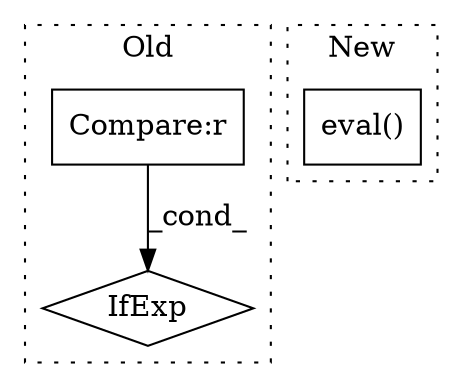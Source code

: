 digraph G {
subgraph cluster0 {
1 [label="IfExp" a="51" s="965,982" l="4,6" shape="diamond"];
3 [label="Compare:r" a="40" s="969" l="13" shape="box"];
label = "Old";
style="dotted";
}
subgraph cluster1 {
2 [label="eval()" a="75" s="1025" l="17" shape="box"];
label = "New";
style="dotted";
}
3 -> 1 [label="_cond_"];
}